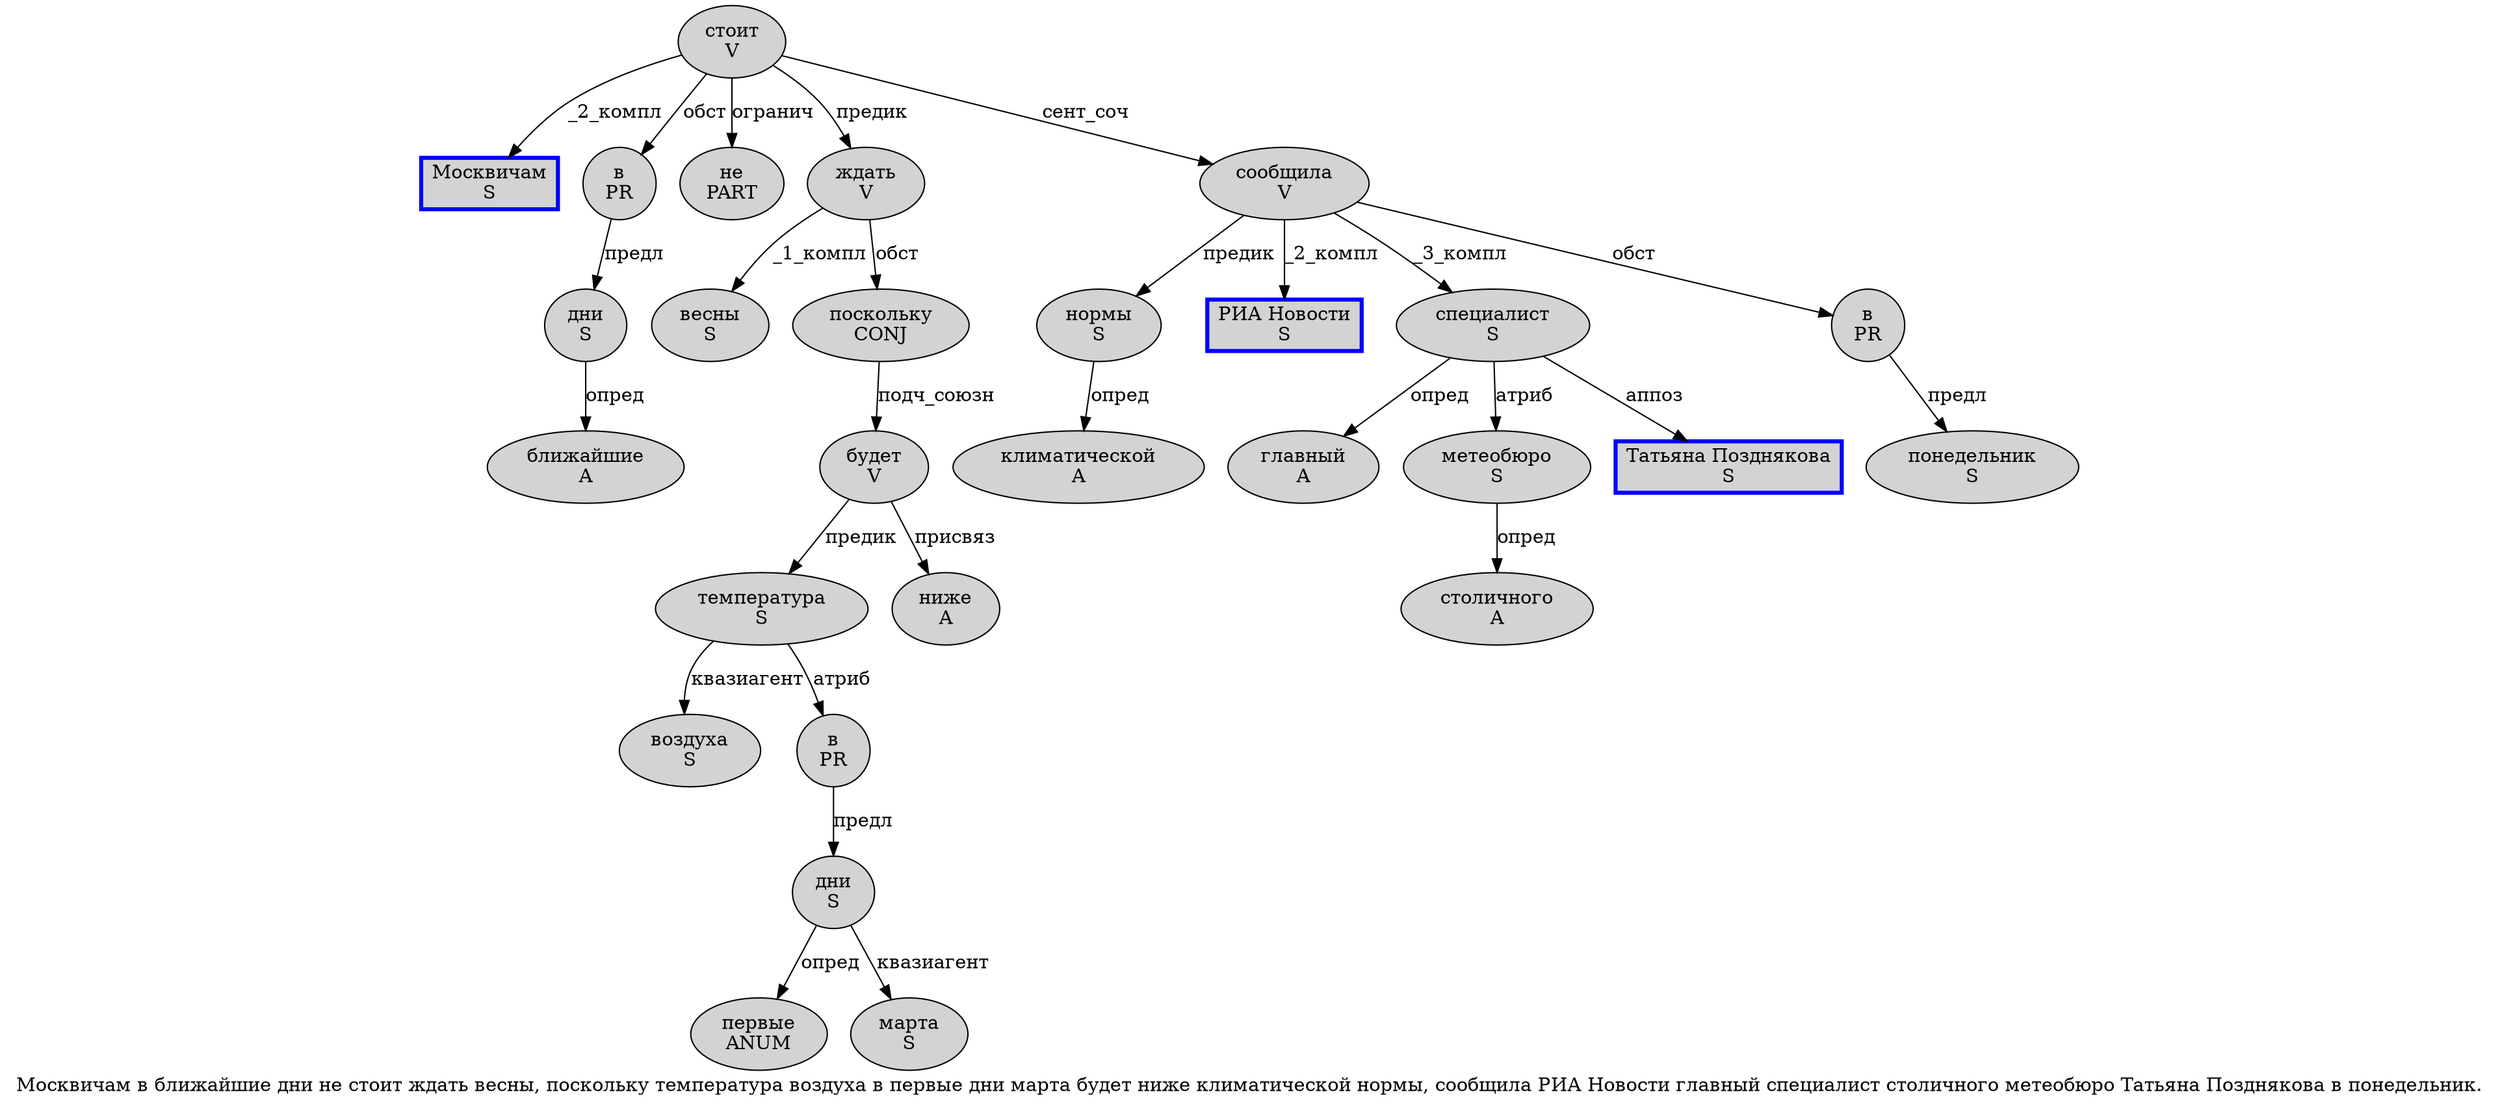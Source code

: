 digraph SENTENCE_18 {
	graph [label="Москвичам в ближайшие дни не стоит ждать весны, поскольку температура воздуха в первые дни марта будет ниже климатической нормы, сообщила РИА Новости главный специалист столичного метеобюро Татьяна Позднякова в понедельник."]
	node [style=filled]
		0 [label="Москвичам
S" color=blue fillcolor=lightgray penwidth=3 shape=box]
		1 [label="в
PR" color="" fillcolor=lightgray penwidth=1 shape=ellipse]
		2 [label="ближайшие
A" color="" fillcolor=lightgray penwidth=1 shape=ellipse]
		3 [label="дни
S" color="" fillcolor=lightgray penwidth=1 shape=ellipse]
		4 [label="не
PART" color="" fillcolor=lightgray penwidth=1 shape=ellipse]
		5 [label="стоит
V" color="" fillcolor=lightgray penwidth=1 shape=ellipse]
		6 [label="ждать
V" color="" fillcolor=lightgray penwidth=1 shape=ellipse]
		7 [label="весны
S" color="" fillcolor=lightgray penwidth=1 shape=ellipse]
		9 [label="поскольку
CONJ" color="" fillcolor=lightgray penwidth=1 shape=ellipse]
		10 [label="температура
S" color="" fillcolor=lightgray penwidth=1 shape=ellipse]
		11 [label="воздуха
S" color="" fillcolor=lightgray penwidth=1 shape=ellipse]
		12 [label="в
PR" color="" fillcolor=lightgray penwidth=1 shape=ellipse]
		13 [label="первые
ANUM" color="" fillcolor=lightgray penwidth=1 shape=ellipse]
		14 [label="дни
S" color="" fillcolor=lightgray penwidth=1 shape=ellipse]
		15 [label="марта
S" color="" fillcolor=lightgray penwidth=1 shape=ellipse]
		16 [label="будет
V" color="" fillcolor=lightgray penwidth=1 shape=ellipse]
		17 [label="ниже
A" color="" fillcolor=lightgray penwidth=1 shape=ellipse]
		18 [label="климатической
A" color="" fillcolor=lightgray penwidth=1 shape=ellipse]
		19 [label="нормы
S" color="" fillcolor=lightgray penwidth=1 shape=ellipse]
		21 [label="сообщила
V" color="" fillcolor=lightgray penwidth=1 shape=ellipse]
		22 [label="РИА Новости
S" color=blue fillcolor=lightgray penwidth=3 shape=box]
		23 [label="главный
A" color="" fillcolor=lightgray penwidth=1 shape=ellipse]
		24 [label="специалист
S" color="" fillcolor=lightgray penwidth=1 shape=ellipse]
		25 [label="столичного
A" color="" fillcolor=lightgray penwidth=1 shape=ellipse]
		26 [label="метеобюро
S" color="" fillcolor=lightgray penwidth=1 shape=ellipse]
		27 [label="Татьяна Позднякова
S" color=blue fillcolor=lightgray penwidth=3 shape=box]
		28 [label="в
PR" color="" fillcolor=lightgray penwidth=1 shape=ellipse]
		29 [label="понедельник
S" color="" fillcolor=lightgray penwidth=1 shape=ellipse]
			12 -> 14 [label="предл"]
			28 -> 29 [label="предл"]
			24 -> 23 [label="опред"]
			24 -> 26 [label="атриб"]
			24 -> 27 [label="аппоз"]
			9 -> 16 [label="подч_союзн"]
			26 -> 25 [label="опред"]
			5 -> 0 [label="_2_компл"]
			5 -> 1 [label="обст"]
			5 -> 4 [label="огранич"]
			5 -> 6 [label="предик"]
			5 -> 21 [label="сент_соч"]
			14 -> 13 [label="опред"]
			14 -> 15 [label="квазиагент"]
			6 -> 7 [label="_1_компл"]
			6 -> 9 [label="обст"]
			19 -> 18 [label="опред"]
			16 -> 10 [label="предик"]
			16 -> 17 [label="присвяз"]
			21 -> 19 [label="предик"]
			21 -> 22 [label="_2_компл"]
			21 -> 24 [label="_3_компл"]
			21 -> 28 [label="обст"]
			1 -> 3 [label="предл"]
			3 -> 2 [label="опред"]
			10 -> 11 [label="квазиагент"]
			10 -> 12 [label="атриб"]
}